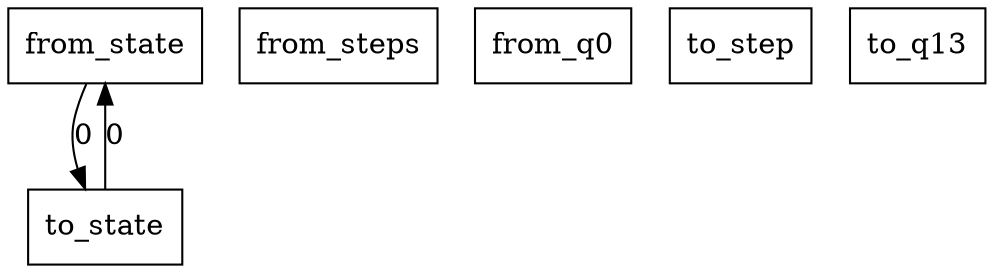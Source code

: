 digraph {
    graph [rankdir=TB
          ,bgcolor=transparent];
    node [shape=box
         ,fillcolor=white
         ,style=filled];
    0 [label=<from_state>];
    1 [label=<from_steps>];
    2 [label=<from_q0>];
    3 [label=<to_step>];
    4 [label=<to_state>];
    5 [label=<to_q13>];
    0 -> 4 [label=0];
    4 -> 0 [label=0];
}